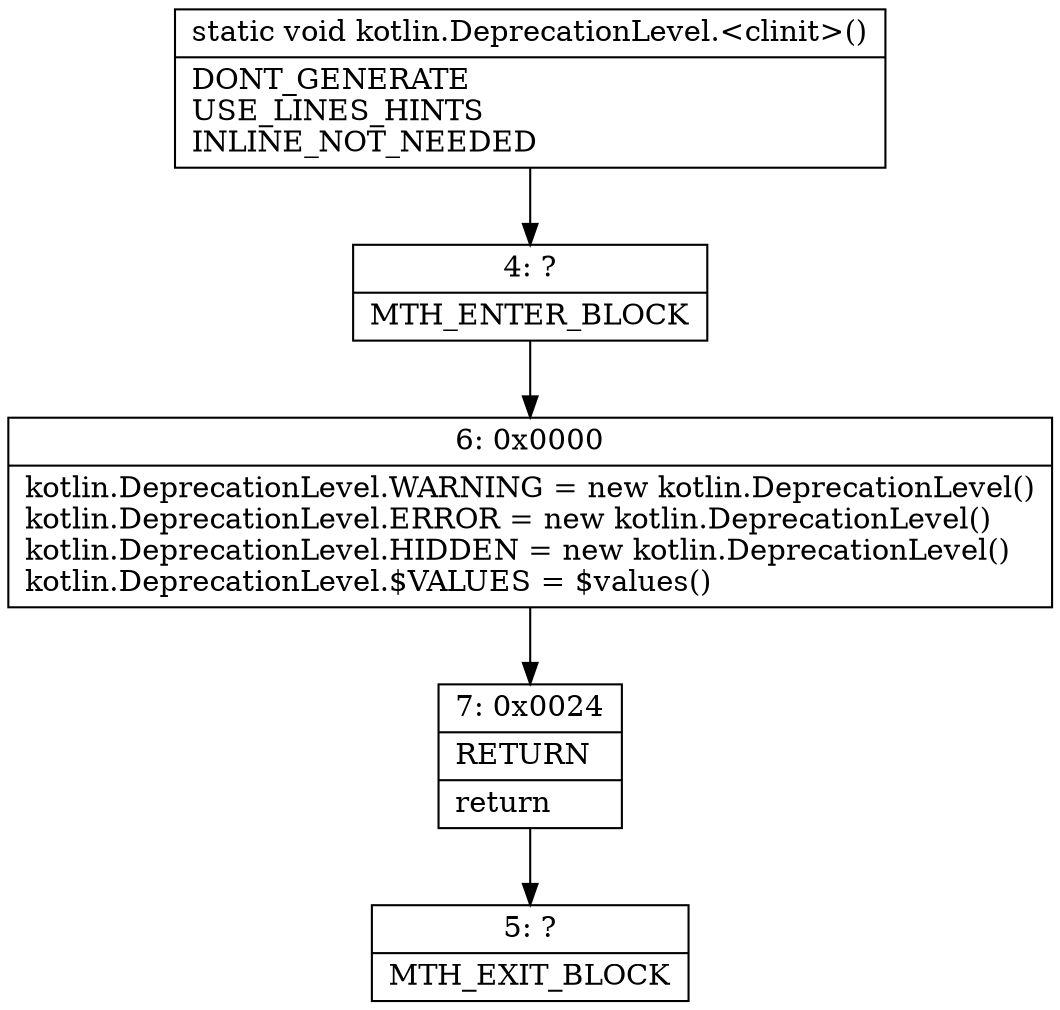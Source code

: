 digraph "CFG forkotlin.DeprecationLevel.\<clinit\>()V" {
Node_4 [shape=record,label="{4\:\ ?|MTH_ENTER_BLOCK\l}"];
Node_6 [shape=record,label="{6\:\ 0x0000|kotlin.DeprecationLevel.WARNING = new kotlin.DeprecationLevel()\lkotlin.DeprecationLevel.ERROR = new kotlin.DeprecationLevel()\lkotlin.DeprecationLevel.HIDDEN = new kotlin.DeprecationLevel()\lkotlin.DeprecationLevel.$VALUES = $values()\l}"];
Node_7 [shape=record,label="{7\:\ 0x0024|RETURN\l|return\l}"];
Node_5 [shape=record,label="{5\:\ ?|MTH_EXIT_BLOCK\l}"];
MethodNode[shape=record,label="{static void kotlin.DeprecationLevel.\<clinit\>()  | DONT_GENERATE\lUSE_LINES_HINTS\lINLINE_NOT_NEEDED\l}"];
MethodNode -> Node_4;Node_4 -> Node_6;
Node_6 -> Node_7;
Node_7 -> Node_5;
}

